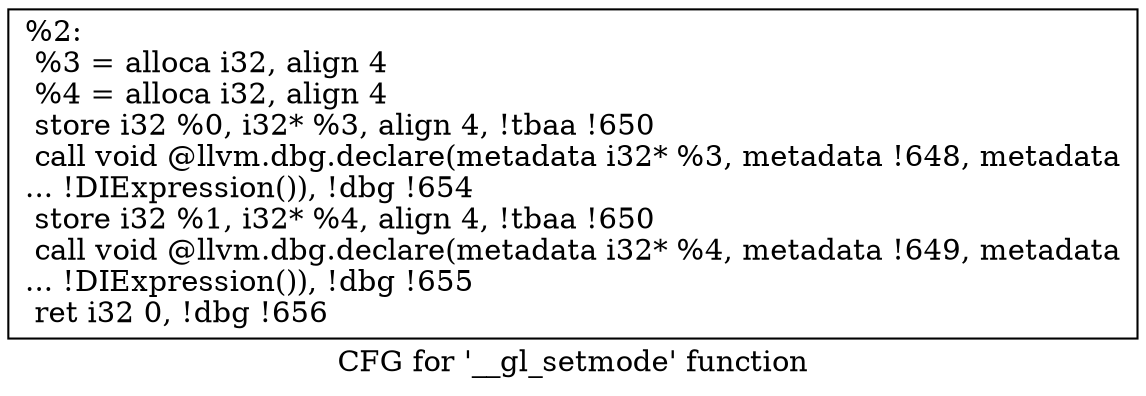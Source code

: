 digraph "CFG for '__gl_setmode' function" {
	label="CFG for '__gl_setmode' function";

	Node0x11fc4b0 [shape=record,label="{%2:\l  %3 = alloca i32, align 4\l  %4 = alloca i32, align 4\l  store i32 %0, i32* %3, align 4, !tbaa !650\l  call void @llvm.dbg.declare(metadata i32* %3, metadata !648, metadata\l... !DIExpression()), !dbg !654\l  store i32 %1, i32* %4, align 4, !tbaa !650\l  call void @llvm.dbg.declare(metadata i32* %4, metadata !649, metadata\l... !DIExpression()), !dbg !655\l  ret i32 0, !dbg !656\l}"];
}
